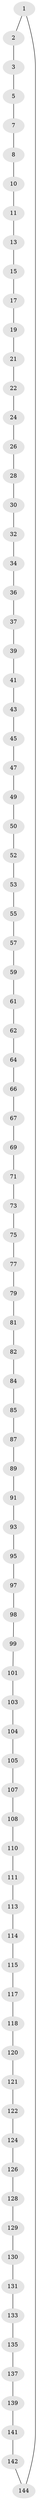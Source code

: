 // Generated by graph-tools (version 1.1) at 2025/52/02/27/25 19:52:23]
// undirected, 86 vertices, 86 edges
graph export_dot {
graph [start="1"]
  node [color=gray90,style=filled];
  1 [super="+146"];
  2;
  3 [super="+4"];
  5 [super="+6"];
  7;
  8 [super="+9"];
  10;
  11 [super="+12"];
  13 [super="+14"];
  15 [super="+16"];
  17 [super="+18"];
  19 [super="+20"];
  21;
  22 [super="+23"];
  24 [super="+25"];
  26 [super="+27"];
  28 [super="+29"];
  30 [super="+31"];
  32 [super="+33"];
  34 [super="+35"];
  36;
  37 [super="+38"];
  39 [super="+40"];
  41 [super="+42"];
  43 [super="+44"];
  45 [super="+46"];
  47 [super="+48"];
  49;
  50 [super="+51"];
  52;
  53 [super="+54"];
  55 [super="+56"];
  57 [super="+58"];
  59 [super="+60"];
  61;
  62 [super="+63"];
  64 [super="+65"];
  66;
  67 [super="+68"];
  69 [super="+70"];
  71 [super="+72"];
  73 [super="+74"];
  75 [super="+76"];
  77 [super="+78"];
  79 [super="+80"];
  81;
  82 [super="+83"];
  84;
  85 [super="+86"];
  87 [super="+88"];
  89 [super="+90"];
  91 [super="+92"];
  93 [super="+94"];
  95 [super="+96"];
  97;
  98;
  99 [super="+100"];
  101 [super="+102"];
  103;
  104;
  105 [super="+106"];
  107;
  108 [super="+109"];
  110;
  111 [super="+112"];
  113;
  114;
  115 [super="+116"];
  117;
  118 [super="+119"];
  120;
  121;
  122 [super="+123"];
  124 [super="+125"];
  126 [super="+127"];
  128;
  129;
  130;
  131 [super="+132"];
  133 [super="+134"];
  135 [super="+136"];
  137 [super="+138"];
  139 [super="+140"];
  141;
  142 [super="+143"];
  144 [super="+145"];
  1 -- 2;
  1 -- 144;
  2 -- 3;
  3 -- 5;
  5 -- 7;
  7 -- 8;
  8 -- 10;
  10 -- 11;
  11 -- 13;
  13 -- 15;
  15 -- 17;
  17 -- 19;
  19 -- 21;
  21 -- 22;
  22 -- 24;
  24 -- 26;
  26 -- 28;
  28 -- 30;
  30 -- 32;
  32 -- 34;
  34 -- 36;
  36 -- 37;
  37 -- 39;
  39 -- 41;
  41 -- 43;
  43 -- 45;
  45 -- 47;
  47 -- 49;
  49 -- 50;
  50 -- 52;
  52 -- 53;
  53 -- 55;
  55 -- 57;
  57 -- 59;
  59 -- 61;
  61 -- 62;
  62 -- 64;
  64 -- 66;
  66 -- 67;
  67 -- 69;
  69 -- 71;
  71 -- 73;
  73 -- 75;
  75 -- 77;
  77 -- 79;
  79 -- 81;
  81 -- 82;
  82 -- 84;
  84 -- 85;
  85 -- 87;
  87 -- 89;
  89 -- 91;
  91 -- 93;
  93 -- 95;
  95 -- 97;
  97 -- 98;
  98 -- 99;
  99 -- 101;
  101 -- 103;
  103 -- 104;
  104 -- 105;
  105 -- 107;
  107 -- 108;
  108 -- 110;
  110 -- 111;
  111 -- 113;
  113 -- 114;
  114 -- 115;
  115 -- 117;
  117 -- 118;
  118 -- 120;
  120 -- 121;
  121 -- 122;
  122 -- 124;
  124 -- 126;
  126 -- 128;
  128 -- 129;
  129 -- 130;
  130 -- 131;
  131 -- 133;
  133 -- 135;
  135 -- 137;
  137 -- 139;
  139 -- 141;
  141 -- 142;
  142 -- 144;
}
